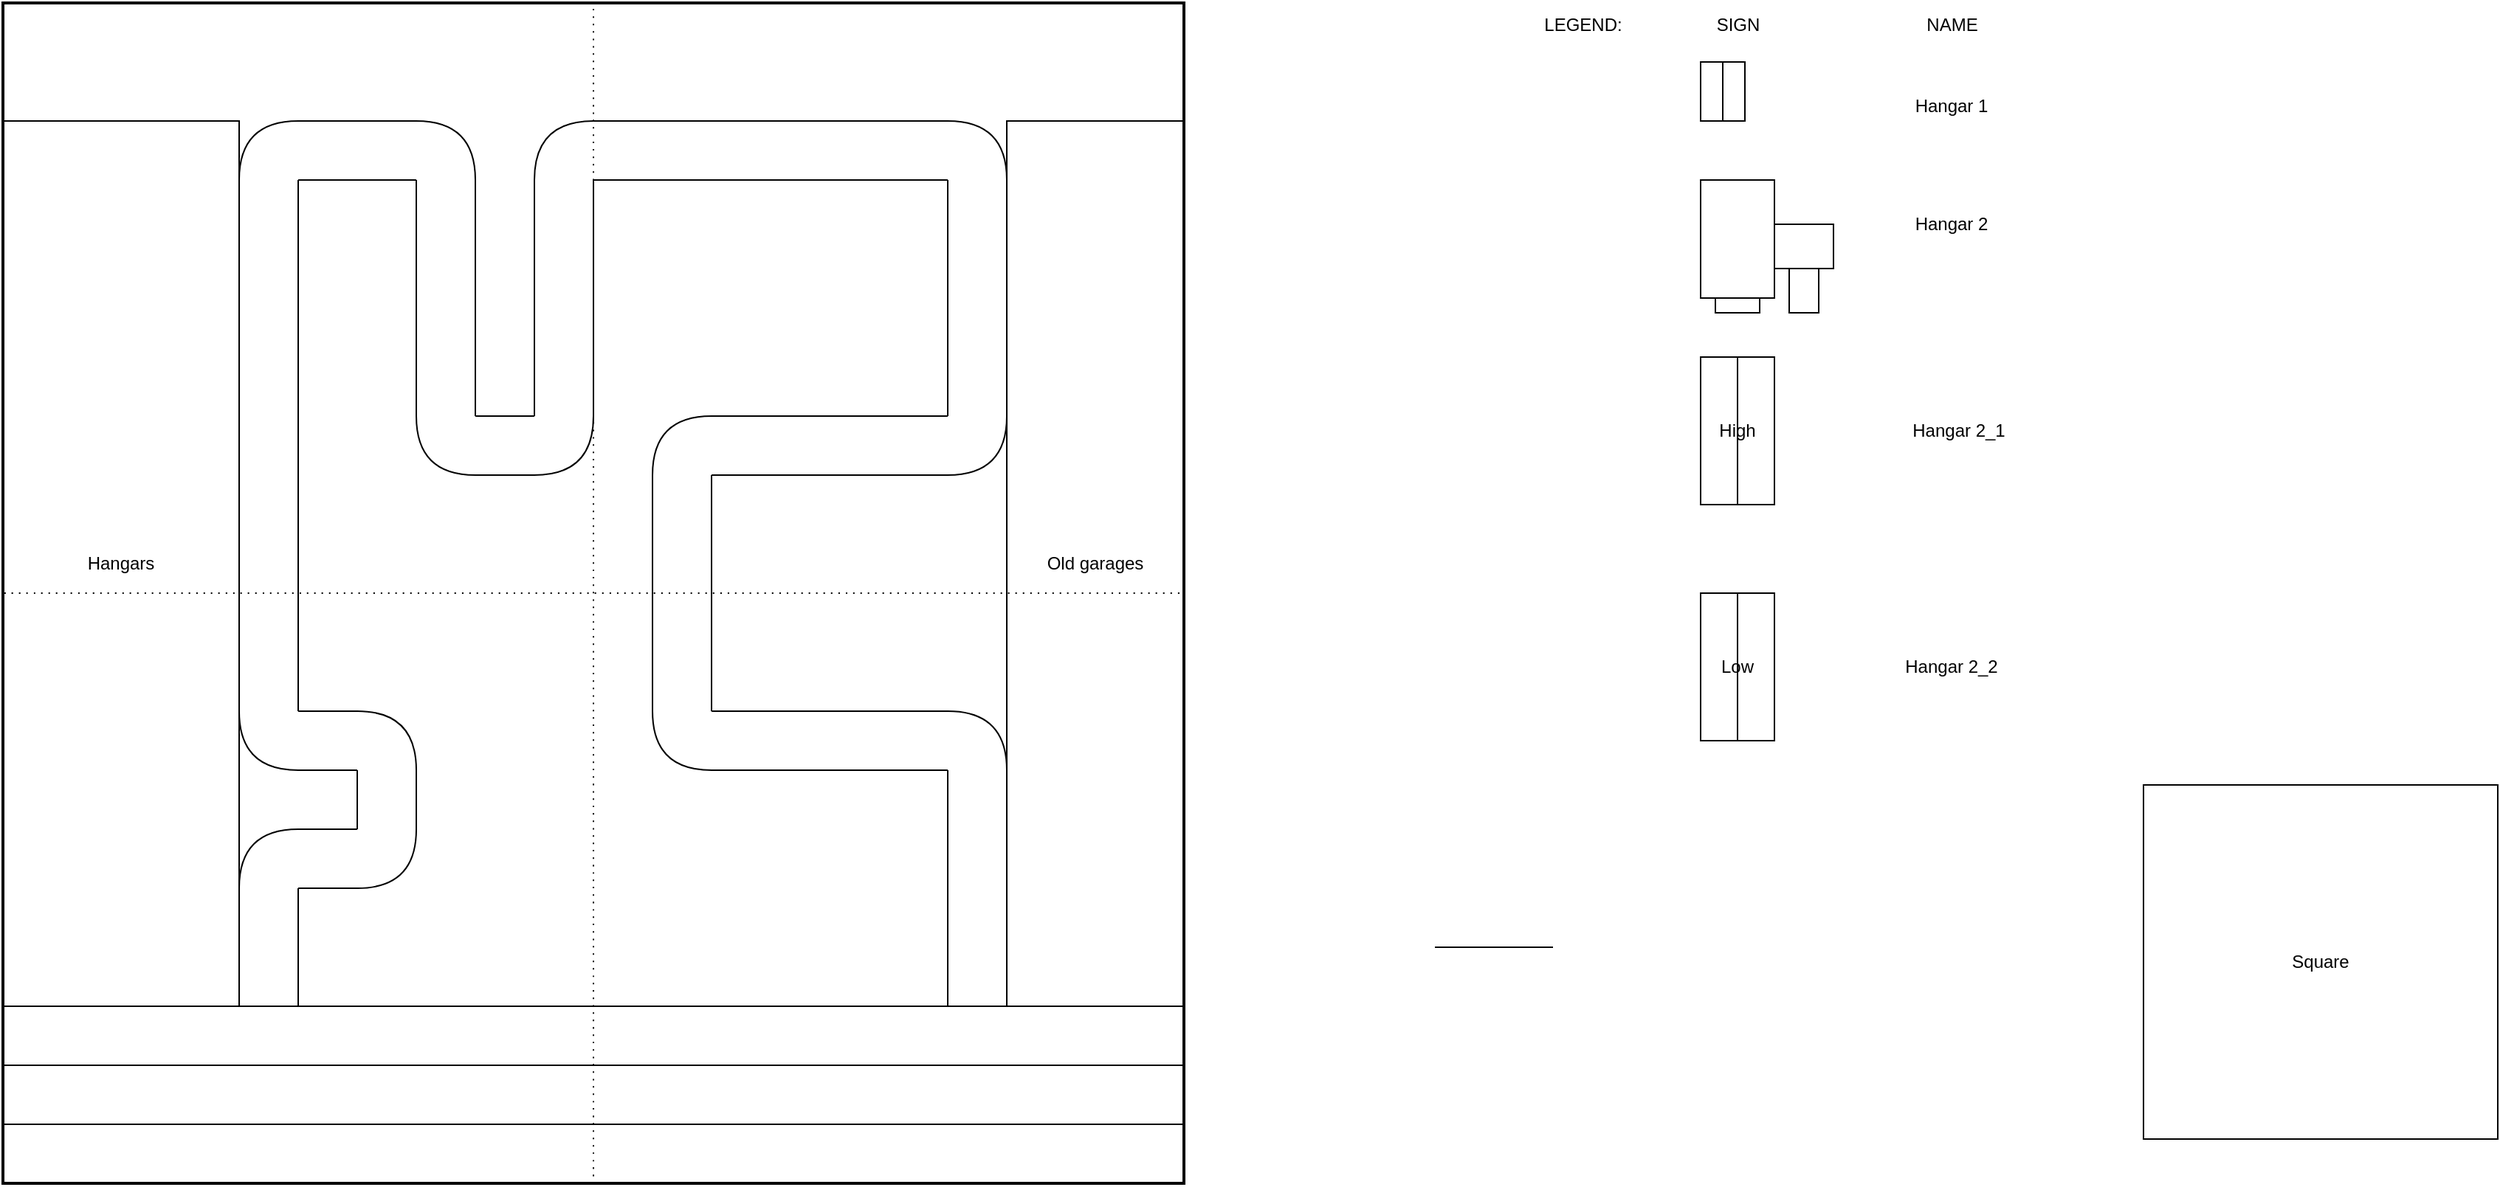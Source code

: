 <mxfile version="20.3.6" type="device"><diagram id="8KQJWKd6FlowhLSU6ptQ" name="Страница 1"><mxGraphModel dx="2034" dy="1283" grid="1" gridSize="10" guides="1" tooltips="1" connect="1" arrows="1" fold="1" page="1" pageScale="1" pageWidth="1169" pageHeight="827" math="0" shadow="0"><root><mxCell id="0"/><mxCell id="1" parent="0"/><mxCell id="HOkn0PepViQInhULtQMS-1" value="" style="whiteSpace=wrap;html=1;aspect=fixed;fillColor=none;direction=north;strokeWidth=2;" vertex="1" parent="1"><mxGeometry width="800" height="800" as="geometry"/></mxCell><mxCell id="HOkn0PepViQInhULtQMS-2" value="" style="rounded=0;whiteSpace=wrap;html=1;fillColor=none;" vertex="1" parent="1"><mxGeometry x="1150" y="40" width="30" height="40" as="geometry"/></mxCell><mxCell id="HOkn0PepViQInhULtQMS-3" value="LEGEND:" style="text;html=1;align=center;verticalAlign=middle;resizable=0;points=[];autosize=1;strokeColor=none;fillColor=none;" vertex="1" parent="1"><mxGeometry x="1030" width="80" height="30" as="geometry"/></mxCell><mxCell id="HOkn0PepViQInhULtQMS-4" value="" style="endArrow=none;html=1;rounded=0;exitX=0.5;exitY=1;exitDx=0;exitDy=0;entryX=0.5;entryY=0;entryDx=0;entryDy=0;" edge="1" parent="1" source="HOkn0PepViQInhULtQMS-2" target="HOkn0PepViQInhULtQMS-2"><mxGeometry width="50" height="50" relative="1" as="geometry"><mxPoint x="1210" y="110" as="sourcePoint"/><mxPoint x="1260" y="60" as="targetPoint"/></mxGeometry></mxCell><mxCell id="HOkn0PepViQInhULtQMS-5" value="Hangar 1" style="text;html=1;strokeColor=none;fillColor=none;align=center;verticalAlign=middle;whiteSpace=wrap;rounded=0;" vertex="1" parent="1"><mxGeometry x="1290" y="55" width="60" height="30" as="geometry"/></mxCell><mxCell id="HOkn0PepViQInhULtQMS-6" value="" style="rounded=0;whiteSpace=wrap;html=1;fillColor=none;" vertex="1" parent="1"><mxGeometry x="1150" y="120" width="50" height="80" as="geometry"/></mxCell><mxCell id="HOkn0PepViQInhULtQMS-7" value="" style="rounded=0;whiteSpace=wrap;html=1;fillColor=none;" vertex="1" parent="1"><mxGeometry x="1200" y="150" width="40" height="30" as="geometry"/></mxCell><mxCell id="HOkn0PepViQInhULtQMS-8" value="" style="rounded=0;whiteSpace=wrap;html=1;fillColor=none;" vertex="1" parent="1"><mxGeometry x="1160" y="200" width="30" height="10" as="geometry"/></mxCell><mxCell id="HOkn0PepViQInhULtQMS-9" value="" style="rounded=0;whiteSpace=wrap;html=1;fillColor=none;" vertex="1" parent="1"><mxGeometry x="1210" y="180" width="20" height="30" as="geometry"/></mxCell><mxCell id="HOkn0PepViQInhULtQMS-10" value="SIGN" style="text;html=1;align=center;verticalAlign=middle;resizable=0;points=[];autosize=1;strokeColor=none;fillColor=none;" vertex="1" parent="1"><mxGeometry x="1150" width="50" height="30" as="geometry"/></mxCell><mxCell id="HOkn0PepViQInhULtQMS-11" value="NAME" style="text;html=1;align=center;verticalAlign=middle;resizable=0;points=[];autosize=1;strokeColor=none;fillColor=none;" vertex="1" parent="1"><mxGeometry x="1290" width="60" height="30" as="geometry"/></mxCell><mxCell id="HOkn0PepViQInhULtQMS-12" value="Hangar 2" style="text;html=1;strokeColor=none;fillColor=none;align=center;verticalAlign=middle;whiteSpace=wrap;rounded=0;" vertex="1" parent="1"><mxGeometry x="1290" y="135" width="60" height="30" as="geometry"/></mxCell><mxCell id="HOkn0PepViQInhULtQMS-13" value="High" style="rounded=0;whiteSpace=wrap;html=1;fillColor=none;" vertex="1" parent="1"><mxGeometry x="1150" y="240" width="50" height="100" as="geometry"/></mxCell><mxCell id="HOkn0PepViQInhULtQMS-14" value="" style="endArrow=none;html=1;rounded=0;exitX=0.5;exitY=1;exitDx=0;exitDy=0;entryX=0.5;entryY=0;entryDx=0;entryDy=0;" edge="1" parent="1" source="HOkn0PepViQInhULtQMS-13" target="HOkn0PepViQInhULtQMS-13"><mxGeometry width="50" height="50" relative="1" as="geometry"><mxPoint x="1175" y="90" as="sourcePoint"/><mxPoint x="1175" y="50" as="targetPoint"/></mxGeometry></mxCell><mxCell id="HOkn0PepViQInhULtQMS-15" value="Hangar 2_1" style="text;html=1;strokeColor=none;fillColor=none;align=center;verticalAlign=middle;whiteSpace=wrap;rounded=0;" vertex="1" parent="1"><mxGeometry x="1290" y="275" width="70" height="30" as="geometry"/></mxCell><mxCell id="HOkn0PepViQInhULtQMS-16" value="Low" style="rounded=0;whiteSpace=wrap;html=1;fillColor=none;" vertex="1" parent="1"><mxGeometry x="1150" y="400" width="50" height="100" as="geometry"/></mxCell><mxCell id="HOkn0PepViQInhULtQMS-17" value="" style="endArrow=none;html=1;rounded=0;exitX=0.5;exitY=1;exitDx=0;exitDy=0;entryX=0.5;entryY=0;entryDx=0;entryDy=0;" edge="1" parent="1" source="HOkn0PepViQInhULtQMS-16" target="HOkn0PepViQInhULtQMS-16"><mxGeometry width="50" height="50" relative="1" as="geometry"><mxPoint x="1175" y="250" as="sourcePoint"/><mxPoint x="1175" y="210" as="targetPoint"/></mxGeometry></mxCell><mxCell id="HOkn0PepViQInhULtQMS-18" value="Hangar 2_2" style="text;html=1;strokeColor=none;fillColor=none;align=center;verticalAlign=middle;whiteSpace=wrap;rounded=0;" vertex="1" parent="1"><mxGeometry x="1285" y="435" width="70" height="30" as="geometry"/></mxCell><mxCell id="HOkn0PepViQInhULtQMS-20" value="Square" style="whiteSpace=wrap;html=1;aspect=fixed;fillColor=none;direction=north;" vertex="1" parent="1"><mxGeometry x="1450" y="530" width="240" height="240" as="geometry"/></mxCell><mxCell id="HOkn0PepViQInhULtQMS-21" value="" style="endArrow=none;html=1;rounded=0;" edge="1" parent="1"><mxGeometry width="50" height="50" relative="1" as="geometry"><mxPoint y="760" as="sourcePoint"/><mxPoint x="800" y="760" as="targetPoint"/></mxGeometry></mxCell><mxCell id="HOkn0PepViQInhULtQMS-22" value="Old garages" style="rounded=0;whiteSpace=wrap;html=1;fillColor=none;direction=north;" vertex="1" parent="1"><mxGeometry x="680" y="80" width="120" height="600" as="geometry"/></mxCell><mxCell id="HOkn0PepViQInhULtQMS-24" value="" style="endArrow=none;html=1;rounded=0;curved=1;" edge="1" parent="1"><mxGeometry width="50" height="50" relative="1" as="geometry"><mxPoint y="680" as="sourcePoint"/><mxPoint x="800" y="680" as="targetPoint"/></mxGeometry></mxCell><mxCell id="HOkn0PepViQInhULtQMS-30" value="" style="endArrow=none;html=1;rounded=0;curved=1;" edge="1" parent="1"><mxGeometry width="50" height="50" relative="1" as="geometry"><mxPoint x="640" y="520" as="sourcePoint"/><mxPoint x="640" y="680" as="targetPoint"/></mxGeometry></mxCell><mxCell id="HOkn0PepViQInhULtQMS-31" value="" style="endArrow=none;html=1;rounded=0;curved=1;" edge="1" parent="1"><mxGeometry width="50" height="50" relative="1" as="geometry"><mxPoint x="680" y="120" as="sourcePoint"/><mxPoint x="680" y="270" as="targetPoint"/></mxGeometry></mxCell><mxCell id="HOkn0PepViQInhULtQMS-32" value="" style="endArrow=none;html=1;rounded=0;curved=1;edgeStyle=orthogonalEdgeStyle;" edge="1" parent="1"><mxGeometry width="50" height="50" relative="1" as="geometry"><mxPoint x="160" y="120" as="sourcePoint"/><mxPoint x="200" y="80" as="targetPoint"/><Array as="points"><mxPoint x="160" y="80"/></Array></mxGeometry></mxCell><mxCell id="HOkn0PepViQInhULtQMS-34" value="" style="endArrow=none;html=1;rounded=0;curved=1;edgeStyle=orthogonalEdgeStyle;" edge="1" parent="1"><mxGeometry width="50" height="50" relative="1" as="geometry"><mxPoint x="680" y="120" as="sourcePoint"/><mxPoint x="640" y="80" as="targetPoint"/><Array as="points"><mxPoint x="680" y="80"/></Array></mxGeometry></mxCell><mxCell id="HOkn0PepViQInhULtQMS-39" value="Hangars" style="rounded=0;whiteSpace=wrap;html=1;fillColor=none;direction=south;" vertex="1" parent="1"><mxGeometry y="80" width="160" height="600" as="geometry"/></mxCell><mxCell id="HOkn0PepViQInhULtQMS-42" value="" style="endArrow=none;html=1;rounded=0;curved=1;" edge="1" parent="1"><mxGeometry width="50" height="50" relative="1" as="geometry"><mxPoint x="400" y="120" as="sourcePoint"/><mxPoint x="640" y="120" as="targetPoint"/></mxGeometry></mxCell><mxCell id="HOkn0PepViQInhULtQMS-43" value="" style="endArrow=none;html=1;rounded=0;curved=1;" edge="1" parent="1"><mxGeometry width="50" height="50" relative="1" as="geometry"><mxPoint x="400" y="80" as="sourcePoint"/><mxPoint x="640" y="80" as="targetPoint"/></mxGeometry></mxCell><mxCell id="HOkn0PepViQInhULtQMS-44" value="" style="endArrow=none;html=1;rounded=0;curved=1;" edge="1" parent="1"><mxGeometry width="50" height="50" relative="1" as="geometry"><mxPoint x="200" y="120" as="sourcePoint"/><mxPoint x="200" y="480" as="targetPoint"/></mxGeometry></mxCell><mxCell id="HOkn0PepViQInhULtQMS-46" value="" style="endArrow=none;html=1;rounded=0;curved=1;entryX=0.438;entryY=0.813;entryDx=0;entryDy=0;entryPerimeter=0;exitX=0.404;exitY=1.002;exitDx=0;exitDy=0;exitPerimeter=0;" edge="1" parent="1"><mxGeometry width="50" height="50" relative="1" as="geometry"><mxPoint x="970" y="640" as="sourcePoint"/><mxPoint x="1050" y="640" as="targetPoint"/></mxGeometry></mxCell><mxCell id="HOkn0PepViQInhULtQMS-47" value="" style="endArrow=none;dashed=1;html=1;dashPattern=1 4;strokeWidth=1;rounded=0;curved=1;" edge="1" parent="1"><mxGeometry width="50" height="50" relative="1" as="geometry"><mxPoint x="400" y="800" as="sourcePoint"/><mxPoint x="400" y="1" as="targetPoint"/></mxGeometry></mxCell><mxCell id="HOkn0PepViQInhULtQMS-48" value="" style="endArrow=none;dashed=1;html=1;dashPattern=1 4;strokeWidth=1;rounded=0;curved=1;" edge="1" parent="1"><mxGeometry width="50" height="50" relative="1" as="geometry"><mxPoint x="1" y="400" as="sourcePoint"/><mxPoint x="800" y="400" as="targetPoint"/></mxGeometry></mxCell><mxCell id="HOkn0PepViQInhULtQMS-49" value="" style="endArrow=none;html=1;rounded=0;" edge="1" parent="1"><mxGeometry width="50" height="50" relative="1" as="geometry"><mxPoint y="720" as="sourcePoint"/><mxPoint x="800" y="720" as="targetPoint"/></mxGeometry></mxCell><mxCell id="HOkn0PepViQInhULtQMS-51" value="" style="endArrow=none;html=1;rounded=0;curved=1;edgeStyle=orthogonalEdgeStyle;" edge="1" parent="1"><mxGeometry width="50" height="50" relative="1" as="geometry"><mxPoint x="680" y="520" as="sourcePoint"/><mxPoint x="640" y="480" as="targetPoint"/><Array as="points"><mxPoint x="680" y="480"/></Array></mxGeometry></mxCell><mxCell id="HOkn0PepViQInhULtQMS-52" value="" style="endArrow=none;html=1;rounded=0;curved=1;" edge="1" parent="1"><mxGeometry width="50" height="50" relative="1" as="geometry"><mxPoint x="480" y="520" as="sourcePoint"/><mxPoint x="640" y="520" as="targetPoint"/></mxGeometry></mxCell><mxCell id="HOkn0PepViQInhULtQMS-53" value="" style="endArrow=none;html=1;rounded=0;curved=1;edgeStyle=orthogonalEdgeStyle;" edge="1" parent="1"><mxGeometry width="50" height="50" relative="1" as="geometry"><mxPoint x="440" y="480" as="sourcePoint"/><mxPoint x="480" y="520" as="targetPoint"/><Array as="points"><mxPoint x="440" y="520"/></Array></mxGeometry></mxCell><mxCell id="HOkn0PepViQInhULtQMS-54" value="" style="endArrow=none;html=1;rounded=0;curved=1;" edge="1" parent="1"><mxGeometry width="50" height="50" relative="1" as="geometry"><mxPoint x="440" y="320" as="sourcePoint"/><mxPoint x="440" y="480" as="targetPoint"/></mxGeometry></mxCell><mxCell id="HOkn0PepViQInhULtQMS-55" value="" style="endArrow=none;html=1;rounded=0;curved=1;" edge="1" parent="1"><mxGeometry width="50" height="50" relative="1" as="geometry"><mxPoint x="480" y="320" as="sourcePoint"/><mxPoint x="480" y="480" as="targetPoint"/></mxGeometry></mxCell><mxCell id="HOkn0PepViQInhULtQMS-56" value="" style="endArrow=none;html=1;rounded=0;curved=1;" edge="1" parent="1"><mxGeometry width="50" height="50" relative="1" as="geometry"><mxPoint x="480" y="480" as="sourcePoint"/><mxPoint x="640" y="480" as="targetPoint"/></mxGeometry></mxCell><mxCell id="HOkn0PepViQInhULtQMS-57" value="" style="endArrow=none;html=1;rounded=0;curved=1;edgeStyle=orthogonalEdgeStyle;" edge="1" parent="1"><mxGeometry width="50" height="50" relative="1" as="geometry"><mxPoint x="440" y="320" as="sourcePoint"/><mxPoint x="480" y="280" as="targetPoint"/><Array as="points"><mxPoint x="440" y="280"/></Array></mxGeometry></mxCell><mxCell id="HOkn0PepViQInhULtQMS-58" value="" style="endArrow=none;html=1;rounded=0;curved=1;" edge="1" parent="1"><mxGeometry width="50" height="50" relative="1" as="geometry"><mxPoint x="480" y="320" as="sourcePoint"/><mxPoint x="640" y="320" as="targetPoint"/></mxGeometry></mxCell><mxCell id="HOkn0PepViQInhULtQMS-59" value="" style="endArrow=none;html=1;rounded=0;curved=1;" edge="1" parent="1"><mxGeometry width="50" height="50" relative="1" as="geometry"><mxPoint x="480" y="280" as="sourcePoint"/><mxPoint x="640" y="280" as="targetPoint"/></mxGeometry></mxCell><mxCell id="HOkn0PepViQInhULtQMS-60" value="" style="endArrow=none;html=1;rounded=0;curved=1;edgeStyle=orthogonalEdgeStyle;" edge="1" parent="1"><mxGeometry width="50" height="50" relative="1" as="geometry"><mxPoint x="680" y="280" as="sourcePoint"/><mxPoint x="640" y="320" as="targetPoint"/><Array as="points"><mxPoint x="680" y="320"/></Array></mxGeometry></mxCell><mxCell id="HOkn0PepViQInhULtQMS-61" value="" style="endArrow=none;html=1;rounded=0;curved=1;" edge="1" parent="1"><mxGeometry width="50" height="50" relative="1" as="geometry"><mxPoint x="640" y="120" as="sourcePoint"/><mxPoint x="640" y="280" as="targetPoint"/></mxGeometry></mxCell><mxCell id="HOkn0PepViQInhULtQMS-62" value="" style="endArrow=none;html=1;rounded=0;curved=1;edgeStyle=orthogonalEdgeStyle;" edge="1" parent="1"><mxGeometry width="50" height="50" relative="1" as="geometry"><mxPoint x="360" y="120" as="sourcePoint"/><mxPoint x="400" y="80" as="targetPoint"/><Array as="points"><mxPoint x="360" y="80"/></Array></mxGeometry></mxCell><mxCell id="HOkn0PepViQInhULtQMS-63" value="" style="endArrow=none;html=1;rounded=0;curved=1;" edge="1" parent="1"><mxGeometry width="50" height="50" relative="1" as="geometry"><mxPoint x="400" y="120" as="sourcePoint"/><mxPoint x="400" y="280" as="targetPoint"/></mxGeometry></mxCell><mxCell id="HOkn0PepViQInhULtQMS-64" value="" style="endArrow=none;html=1;rounded=0;curved=1;edgeStyle=orthogonalEdgeStyle;" edge="1" parent="1"><mxGeometry width="50" height="50" relative="1" as="geometry"><mxPoint x="400" y="280" as="sourcePoint"/><mxPoint x="360" y="320" as="targetPoint"/><Array as="points"><mxPoint x="400" y="320"/></Array></mxGeometry></mxCell><mxCell id="HOkn0PepViQInhULtQMS-65" value="" style="endArrow=none;html=1;rounded=0;curved=1;" edge="1" parent="1"><mxGeometry width="50" height="50" relative="1" as="geometry"><mxPoint x="360" y="120" as="sourcePoint"/><mxPoint x="360" y="280" as="targetPoint"/></mxGeometry></mxCell><mxCell id="HOkn0PepViQInhULtQMS-66" value="" style="endArrow=none;html=1;rounded=0;curved=1;edgeStyle=orthogonalEdgeStyle;" edge="1" parent="1"><mxGeometry width="50" height="50" relative="1" as="geometry"><mxPoint x="280" y="280" as="sourcePoint"/><mxPoint x="320" y="320" as="targetPoint"/><Array as="points"><mxPoint x="280" y="320"/></Array></mxGeometry></mxCell><mxCell id="HOkn0PepViQInhULtQMS-67" value="" style="endArrow=none;html=1;rounded=0;curved=1;" edge="1" parent="1"><mxGeometry width="50" height="50" relative="1" as="geometry"><mxPoint x="280" y="120" as="sourcePoint"/><mxPoint x="280" y="280" as="targetPoint"/></mxGeometry></mxCell><mxCell id="HOkn0PepViQInhULtQMS-68" value="" style="endArrow=none;html=1;rounded=0;curved=1;" edge="1" parent="1"><mxGeometry width="50" height="50" relative="1" as="geometry"><mxPoint x="320" y="120" as="sourcePoint"/><mxPoint x="320" y="280" as="targetPoint"/></mxGeometry></mxCell><mxCell id="HOkn0PepViQInhULtQMS-69" value="" style="endArrow=none;html=1;rounded=0;curved=1;edgeStyle=orthogonalEdgeStyle;" edge="1" parent="1"><mxGeometry width="50" height="50" relative="1" as="geometry"><mxPoint x="320" y="120" as="sourcePoint"/><mxPoint x="280" y="80" as="targetPoint"/><Array as="points"><mxPoint x="320" y="80"/></Array></mxGeometry></mxCell><mxCell id="HOkn0PepViQInhULtQMS-70" value="" style="endArrow=none;html=1;rounded=0;curved=1;" edge="1" parent="1"><mxGeometry width="50" height="50" relative="1" as="geometry"><mxPoint x="200" y="80" as="sourcePoint"/><mxPoint x="280" y="80" as="targetPoint"/></mxGeometry></mxCell><mxCell id="HOkn0PepViQInhULtQMS-71" value="" style="endArrow=none;html=1;rounded=0;curved=1;" edge="1" parent="1"><mxGeometry width="50" height="50" relative="1" as="geometry"><mxPoint x="200" y="120" as="sourcePoint"/><mxPoint x="280" y="120" as="targetPoint"/></mxGeometry></mxCell><mxCell id="HOkn0PepViQInhULtQMS-72" value="" style="endArrow=none;html=1;rounded=0;curved=1;" edge="1" parent="1"><mxGeometry width="50" height="50" relative="1" as="geometry"><mxPoint x="320" y="320" as="sourcePoint"/><mxPoint x="360" y="320" as="targetPoint"/></mxGeometry></mxCell><mxCell id="HOkn0PepViQInhULtQMS-73" value="" style="endArrow=none;html=1;rounded=0;curved=1;" edge="1" parent="1"><mxGeometry width="50" height="50" relative="1" as="geometry"><mxPoint x="320" y="280" as="sourcePoint"/><mxPoint x="360" y="280" as="targetPoint"/></mxGeometry></mxCell><mxCell id="HOkn0PepViQInhULtQMS-74" value="" style="endArrow=none;html=1;rounded=0;curved=1;edgeStyle=orthogonalEdgeStyle;" edge="1" parent="1"><mxGeometry width="50" height="50" relative="1" as="geometry"><mxPoint x="160" y="480" as="sourcePoint"/><mxPoint x="200" y="520" as="targetPoint"/><Array as="points"><mxPoint x="160" y="520"/></Array></mxGeometry></mxCell><mxCell id="HOkn0PepViQInhULtQMS-75" value="" style="endArrow=none;html=1;rounded=0;curved=1;edgeStyle=orthogonalEdgeStyle;" edge="1" parent="1"><mxGeometry width="50" height="50" relative="1" as="geometry"><mxPoint x="280" y="520" as="sourcePoint"/><mxPoint x="240" y="480" as="targetPoint"/><Array as="points"><mxPoint x="280" y="480"/></Array></mxGeometry></mxCell><mxCell id="HOkn0PepViQInhULtQMS-76" value="" style="endArrow=none;html=1;rounded=0;curved=1;edgeStyle=orthogonalEdgeStyle;" edge="1" parent="1"><mxGeometry width="50" height="50" relative="1" as="geometry"><mxPoint x="280" y="560" as="sourcePoint"/><mxPoint x="240" y="600" as="targetPoint"/><Array as="points"><mxPoint x="280" y="600"/></Array></mxGeometry></mxCell><mxCell id="HOkn0PepViQInhULtQMS-78" value="" style="endArrow=none;html=1;rounded=0;curved=1;edgeStyle=orthogonalEdgeStyle;" edge="1" parent="1"><mxGeometry width="50" height="50" relative="1" as="geometry"><mxPoint x="160" y="600" as="sourcePoint"/><mxPoint x="200" y="560" as="targetPoint"/><Array as="points"><mxPoint x="160" y="560"/></Array></mxGeometry></mxCell><mxCell id="HOkn0PepViQInhULtQMS-79" value="" style="endArrow=none;html=1;rounded=0;curved=1;" edge="1" parent="1"><mxGeometry width="50" height="50" relative="1" as="geometry"><mxPoint x="200" y="480" as="sourcePoint"/><mxPoint x="240" y="480" as="targetPoint"/></mxGeometry></mxCell><mxCell id="HOkn0PepViQInhULtQMS-80" value="" style="endArrow=none;html=1;rounded=0;curved=1;" edge="1" parent="1"><mxGeometry width="50" height="50" relative="1" as="geometry"><mxPoint x="200" y="520" as="sourcePoint"/><mxPoint x="240" y="520" as="targetPoint"/></mxGeometry></mxCell><mxCell id="HOkn0PepViQInhULtQMS-81" value="" style="endArrow=none;html=1;rounded=0;curved=1;" edge="1" parent="1"><mxGeometry width="50" height="50" relative="1" as="geometry"><mxPoint x="200" y="560" as="sourcePoint"/><mxPoint x="240" y="560" as="targetPoint"/></mxGeometry></mxCell><mxCell id="HOkn0PepViQInhULtQMS-82" value="" style="endArrow=none;html=1;rounded=0;curved=1;" edge="1" parent="1"><mxGeometry width="50" height="50" relative="1" as="geometry"><mxPoint x="200" y="600" as="sourcePoint"/><mxPoint x="240" y="600" as="targetPoint"/></mxGeometry></mxCell><mxCell id="HOkn0PepViQInhULtQMS-83" value="" style="endArrow=none;html=1;rounded=0;curved=1;" edge="1" parent="1"><mxGeometry width="50" height="50" relative="1" as="geometry"><mxPoint x="280" y="560" as="sourcePoint"/><mxPoint x="280" y="520" as="targetPoint"/></mxGeometry></mxCell><mxCell id="HOkn0PepViQInhULtQMS-84" value="" style="endArrow=none;html=1;rounded=0;curved=1;" edge="1" parent="1"><mxGeometry width="50" height="50" relative="1" as="geometry"><mxPoint x="240" y="560" as="sourcePoint"/><mxPoint x="240" y="520" as="targetPoint"/></mxGeometry></mxCell><mxCell id="HOkn0PepViQInhULtQMS-85" value="" style="endArrow=none;html=1;rounded=0;curved=1;" edge="1" parent="1"><mxGeometry width="50" height="50" relative="1" as="geometry"><mxPoint x="200" y="680" as="sourcePoint"/><mxPoint x="200" y="600" as="targetPoint"/></mxGeometry></mxCell></root></mxGraphModel></diagram></mxfile>